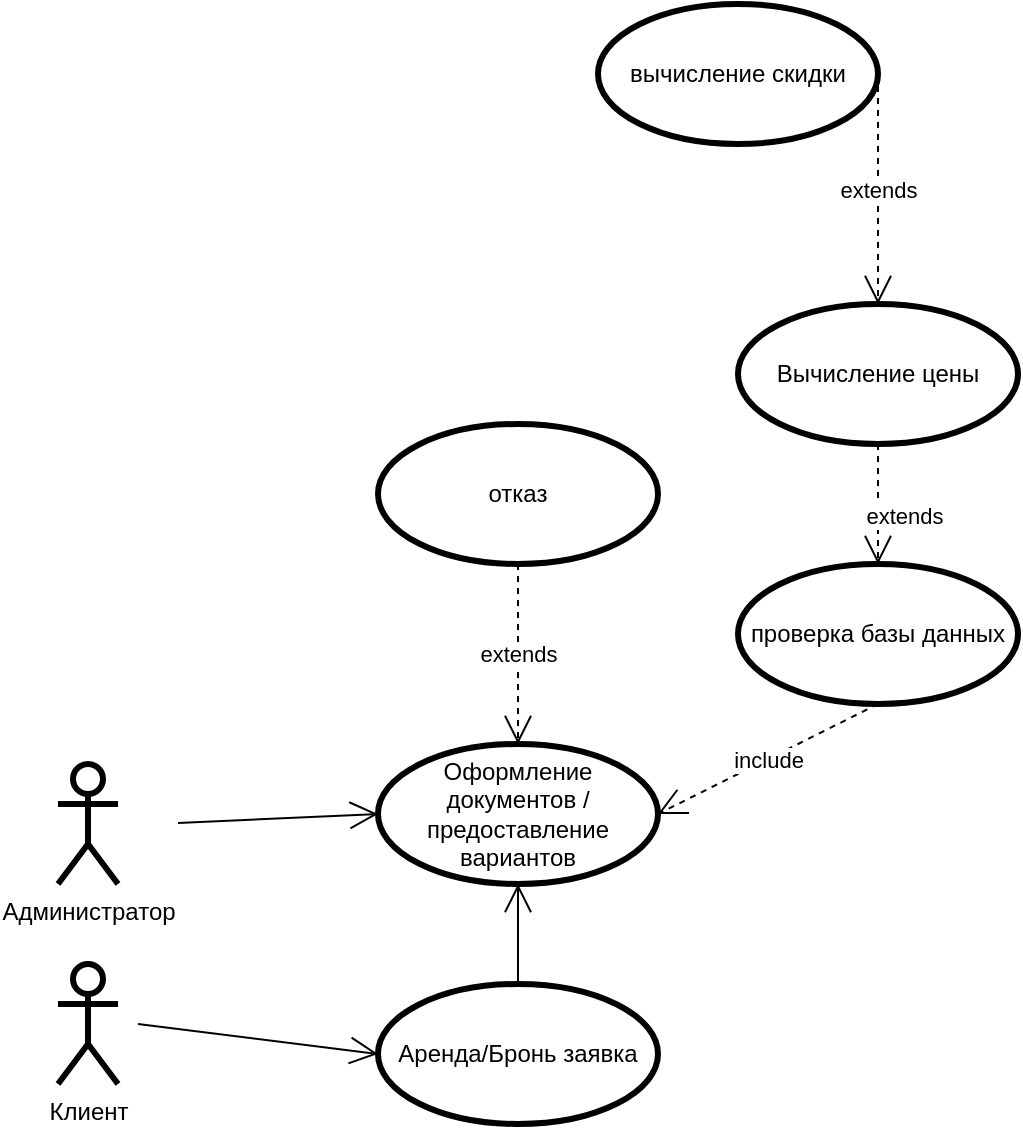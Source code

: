 <mxfile version="17.4.5" type="device"><diagram id="kwIBhneAGx33QlbVyvYr" name="Page-1"><mxGraphModel dx="1422" dy="1906" grid="1" gridSize="10" guides="1" tooltips="1" connect="1" arrows="1" fold="1" page="1" pageScale="1" pageWidth="827" pageHeight="1169" math="0" shadow="0"><root><mxCell id="0"/><mxCell id="1" parent="0"/><mxCell id="_jUGjuaLaNMbp3XZTWL0-3" value="Администратор" style="shape=umlActor;verticalLabelPosition=bottom;verticalAlign=top;html=1;strokeWidth=3;" vertex="1" parent="1"><mxGeometry x="180" y="210" width="30" height="60" as="geometry"/></mxCell><mxCell id="_jUGjuaLaNMbp3XZTWL0-4" value="Клиент" style="shape=umlActor;verticalLabelPosition=bottom;verticalAlign=top;html=1;strokeWidth=3;" vertex="1" parent="1"><mxGeometry x="180" y="310" width="30" height="60" as="geometry"/></mxCell><mxCell id="_jUGjuaLaNMbp3XZTWL0-5" value="Аренда/Бронь заявка" style="ellipse;whiteSpace=wrap;html=1;strokeWidth=3;" vertex="1" parent="1"><mxGeometry x="340" y="320" width="140" height="70" as="geometry"/></mxCell><mxCell id="_jUGjuaLaNMbp3XZTWL0-6" value="" style="endArrow=open;endFill=1;endSize=12;html=1;rounded=0;entryX=0;entryY=0.5;entryDx=0;entryDy=0;" edge="1" parent="1" target="_jUGjuaLaNMbp3XZTWL0-5"><mxGeometry width="160" relative="1" as="geometry"><mxPoint x="220" y="340" as="sourcePoint"/><mxPoint x="420" y="350" as="targetPoint"/></mxGeometry></mxCell><mxCell id="_jUGjuaLaNMbp3XZTWL0-7" value="" style="endArrow=open;endFill=1;endSize=12;html=1;rounded=0;entryX=0;entryY=0.5;entryDx=0;entryDy=0;" edge="1" parent="1" target="_jUGjuaLaNMbp3XZTWL0-8"><mxGeometry width="160" relative="1" as="geometry"><mxPoint x="240" y="239.5" as="sourcePoint"/><mxPoint x="330" y="240" as="targetPoint"/></mxGeometry></mxCell><mxCell id="_jUGjuaLaNMbp3XZTWL0-8" value="Оформление документов / предоставление вариантов" style="ellipse;whiteSpace=wrap;html=1;strokeWidth=3;" vertex="1" parent="1"><mxGeometry x="340" y="200" width="140" height="70" as="geometry"/></mxCell><mxCell id="_jUGjuaLaNMbp3XZTWL0-11" value="extends" style="endArrow=open;endSize=12;dashed=1;html=1;rounded=0;entryX=0.5;entryY=0;entryDx=0;entryDy=0;exitX=0.5;exitY=1;exitDx=0;exitDy=0;" edge="1" parent="1" source="_jUGjuaLaNMbp3XZTWL0-13" target="_jUGjuaLaNMbp3XZTWL0-8"><mxGeometry width="160" relative="1" as="geometry"><mxPoint x="400" y="120" as="sourcePoint"/><mxPoint x="380" y="170" as="targetPoint"/></mxGeometry></mxCell><mxCell id="_jUGjuaLaNMbp3XZTWL0-12" value="include" style="endArrow=open;endSize=12;dashed=1;html=1;rounded=0;entryX=1;entryY=0.5;entryDx=0;entryDy=0;exitX=0.5;exitY=1;exitDx=0;exitDy=0;" edge="1" parent="1" source="_jUGjuaLaNMbp3XZTWL0-14" target="_jUGjuaLaNMbp3XZTWL0-8"><mxGeometry width="160" relative="1" as="geometry"><mxPoint x="610" y="200" as="sourcePoint"/><mxPoint x="710" y="220" as="targetPoint"/></mxGeometry></mxCell><mxCell id="_jUGjuaLaNMbp3XZTWL0-13" value="отказ" style="ellipse;whiteSpace=wrap;html=1;strokeWidth=3;" vertex="1" parent="1"><mxGeometry x="340" y="40" width="140" height="70" as="geometry"/></mxCell><mxCell id="_jUGjuaLaNMbp3XZTWL0-14" value="проверка базы данных" style="ellipse;whiteSpace=wrap;html=1;strokeWidth=3;" vertex="1" parent="1"><mxGeometry x="520" y="110" width="140" height="70" as="geometry"/></mxCell><mxCell id="_jUGjuaLaNMbp3XZTWL0-15" value="extends" style="endArrow=open;endSize=12;dashed=1;html=1;rounded=0;entryX=0.5;entryY=0;entryDx=0;entryDy=0;exitX=0.5;exitY=1;exitDx=0;exitDy=0;" edge="1" parent="1" source="_jUGjuaLaNMbp3XZTWL0-16" target="_jUGjuaLaNMbp3XZTWL0-14"><mxGeometry x="0.2" y="13" width="160" relative="1" as="geometry"><mxPoint x="540" y="60" as="sourcePoint"/><mxPoint x="580" y="100" as="targetPoint"/><mxPoint as="offset"/></mxGeometry></mxCell><mxCell id="_jUGjuaLaNMbp3XZTWL0-16" value="Вычисление цены" style="ellipse;whiteSpace=wrap;html=1;strokeWidth=3;" vertex="1" parent="1"><mxGeometry x="520" y="-20" width="140" height="70" as="geometry"/></mxCell><mxCell id="_jUGjuaLaNMbp3XZTWL0-17" value="" style="endArrow=open;endFill=1;endSize=12;html=1;rounded=0;exitX=0.5;exitY=0;exitDx=0;exitDy=0;entryX=0.5;entryY=1;entryDx=0;entryDy=0;" edge="1" parent="1" source="_jUGjuaLaNMbp3XZTWL0-5" target="_jUGjuaLaNMbp3XZTWL0-8"><mxGeometry width="160" relative="1" as="geometry"><mxPoint x="520" y="360" as="sourcePoint"/><mxPoint x="680" y="360" as="targetPoint"/></mxGeometry></mxCell><mxCell id="_jUGjuaLaNMbp3XZTWL0-18" value="вычисление скидки" style="ellipse;whiteSpace=wrap;html=1;strokeWidth=3;" vertex="1" parent="1"><mxGeometry x="450" y="-170" width="140" height="70" as="geometry"/></mxCell><mxCell id="_jUGjuaLaNMbp3XZTWL0-19" value="extends" style="endArrow=open;endSize=12;dashed=1;html=1;rounded=0;entryX=0.5;entryY=0;entryDx=0;entryDy=0;exitX=1;exitY=0.5;exitDx=0;exitDy=0;" edge="1" parent="1" source="_jUGjuaLaNMbp3XZTWL0-18" target="_jUGjuaLaNMbp3XZTWL0-16"><mxGeometry width="160" relative="1" as="geometry"><mxPoint x="390" y="120" as="sourcePoint"/><mxPoint x="420" y="210" as="targetPoint"/></mxGeometry></mxCell></root></mxGraphModel></diagram></mxfile>
